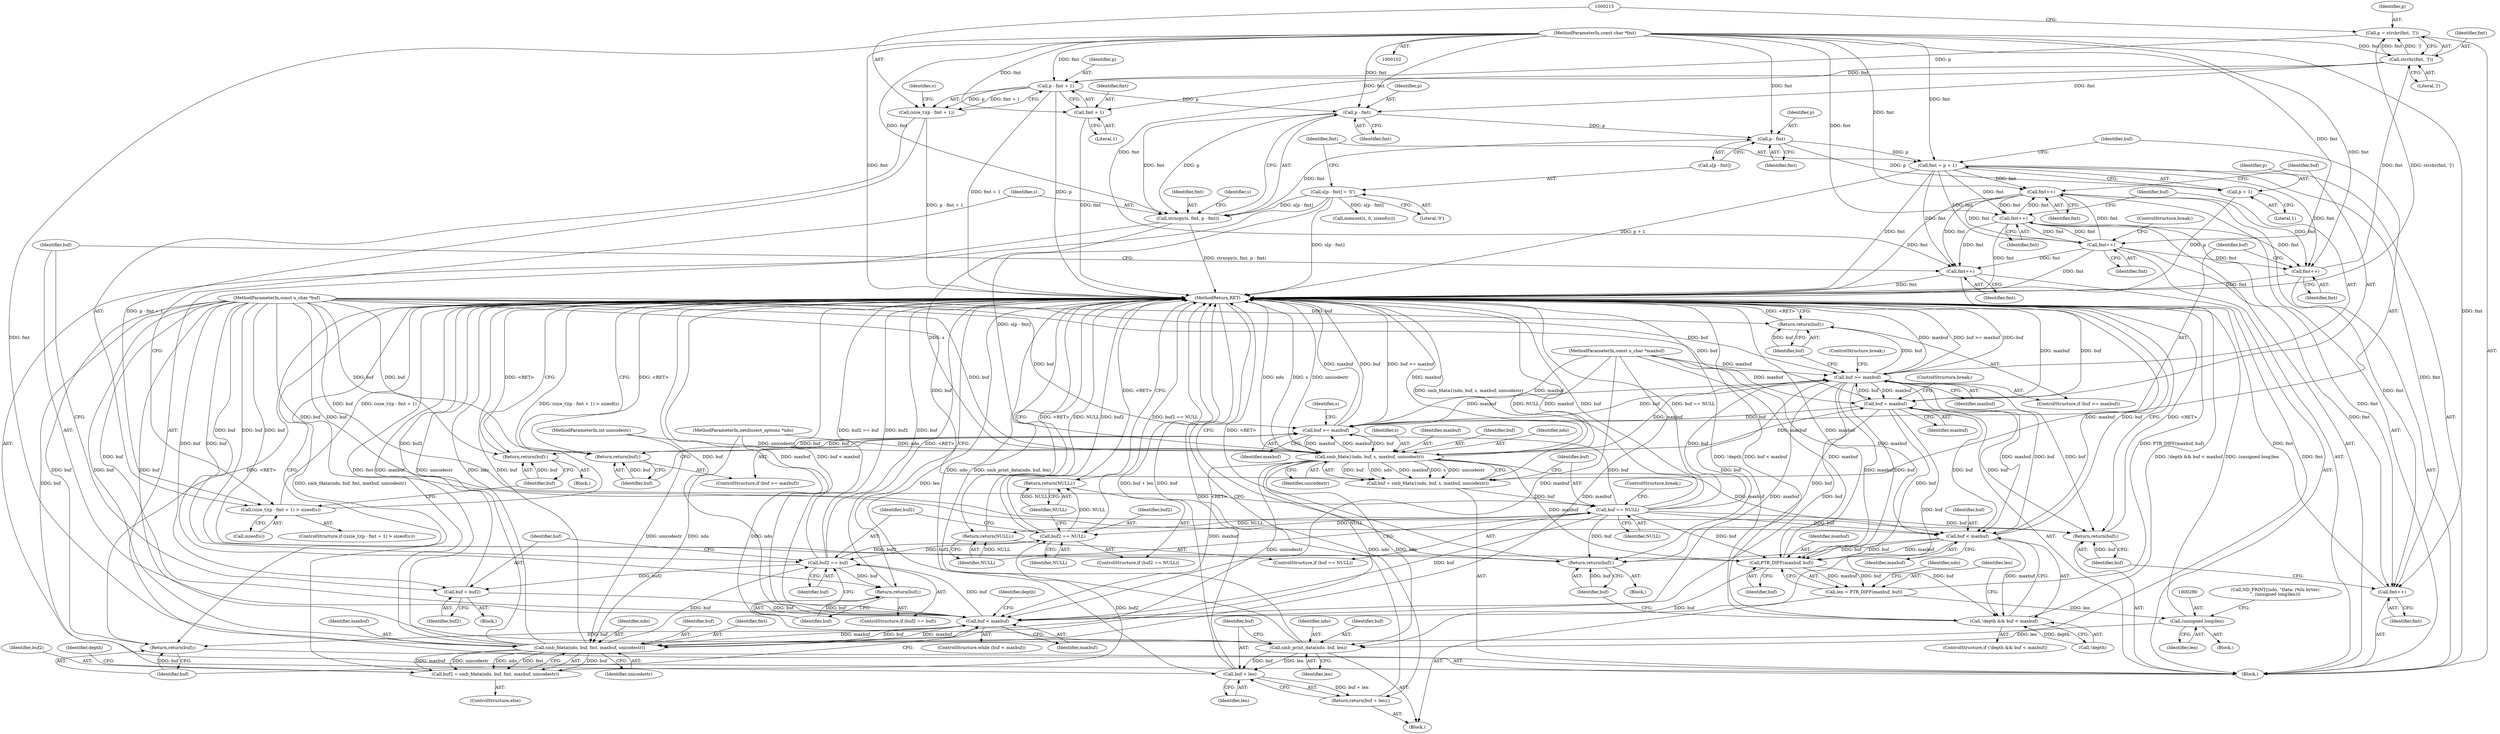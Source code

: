 digraph "0_tcpdump_24182d959f661327525a20d9a94c98a8ec016778@API" {
"1000207" [label="(Call,p = strchr(fmt, ']'))"];
"1000209" [label="(Call,strchr(fmt, ']'))"];
"1000194" [label="(Call,fmt++)"];
"1000181" [label="(Call,fmt++)"];
"1000171" [label="(Call,fmt++)"];
"1000239" [label="(Call,fmt = p + 1)"];
"1000235" [label="(Call,p - fmt)"];
"1000229" [label="(Call,p - fmt)"];
"1000216" [label="(Call,p - fmt + 1)"];
"1000207" [label="(Call,p = strchr(fmt, ']'))"];
"1000105" [label="(MethodParameterIn,const char *fmt)"];
"1000226" [label="(Call,strncpy(s, fmt, p - fmt))"];
"1000232" [label="(Call,s[p - fmt] = '\0')"];
"1000267" [label="(Call,fmt++)"];
"1000214" [label="(Call,(size_t)(p - fmt + 1))"];
"1000213" [label="(Call,(size_t)(p - fmt + 1) > sizeof(s))"];
"1000124" [label="(Call,fmt++)"];
"1000145" [label="(Call,smb_fdata(ndo, buf, fmt, maxbuf, unicodestr))"];
"1000127" [label="(Call,buf < maxbuf)"];
"1000160" [label="(Call,buf2 == buf)"];
"1000154" [label="(Call,buf2 == NULL)"];
"1000157" [label="(Return,return(NULL);)"];
"1000163" [label="(Return,return(buf);)"];
"1000165" [label="(Call,buf = buf2)"];
"1000168" [label="(Return,return(buf);)"];
"1000143" [label="(Call,buf2 = smb_fdata(ndo, buf, fmt, maxbuf, unicodestr))"];
"1000188" [label="(Call,fmt++)"];
"1000218" [label="(Call,fmt + 1)"];
"1000241" [label="(Call,p + 1)"];
"1000246" [label="(Call,smb_fdata1(ndo, buf, s, maxbuf, unicodestr))"];
"1000174" [label="(Call,buf >= maxbuf)"];
"1000177" [label="(Return,return(buf);)"];
"1000183" [label="(Call,buf = maxbuf)"];
"1000190" [label="(Return,return(buf);)"];
"1000197" [label="(Call,buf >= maxbuf)"];
"1000200" [label="(Return,return(buf);)"];
"1000224" [label="(Return,return(buf);)"];
"1000274" [label="(Call,buf < maxbuf)"];
"1000271" [label="(Call,!depth && buf < maxbuf)"];
"1000281" [label="(Call,PTR_DIFF(maxbuf, buf))"];
"1000279" [label="(Call,len = PTR_DIFF(maxbuf, buf))"];
"1000289" [label="(Call,(unsigned long)len)"];
"1000292" [label="(Call,smb_print_data(ndo, buf, len))"];
"1000297" [label="(Call,buf + len)"];
"1000296" [label="(Return,return(buf + len);)"];
"1000300" [label="(Return,return(buf);)"];
"1000244" [label="(Call,buf = smb_fdata1(ndo, buf, s, maxbuf, unicodestr))"];
"1000253" [label="(Call,buf == NULL)"];
"1000256" [label="(Return,return(NULL);)"];
"1000161" [label="(Identifier,buf2)"];
"1000191" [label="(Identifier,buf)"];
"1000296" [label="(Return,return(buf + len);)"];
"1000257" [label="(Identifier,NULL)"];
"1000217" [label="(Identifier,p)"];
"1000149" [label="(Identifier,maxbuf)"];
"1000284" [label="(Call,ND_PRINT((ndo, \"Data: (%lu bytes)\n\", (unsigned long)len)))"];
"1000153" [label="(ControlStructure,if (buf2 == NULL))"];
"1000297" [label="(Call,buf + len)"];
"1000194" [label="(Call,fmt++)"];
"1000255" [label="(Identifier,NULL)"];
"1000198" [label="(Identifier,buf)"];
"1000176" [label="(Identifier,maxbuf)"];
"1000146" [label="(Identifier,ndo)"];
"1000150" [label="(Identifier,unicodestr)"];
"1000144" [label="(Identifier,buf2)"];
"1000228" [label="(Identifier,fmt)"];
"1000145" [label="(Call,smb_fdata(ndo, buf, fmt, maxbuf, unicodestr))"];
"1000248" [label="(Identifier,buf)"];
"1000154" [label="(Call,buf2 == NULL)"];
"1000181" [label="(Call,fmt++)"];
"1000190" [label="(Return,return(buf);)"];
"1000126" [label="(ControlStructure,while (buf < maxbuf))"];
"1000147" [label="(Identifier,buf)"];
"1000299" [label="(Identifier,len)"];
"1000256" [label="(Return,return(NULL);)"];
"1000237" [label="(Identifier,fmt)"];
"1000133" [label="(Identifier,depth)"];
"1000213" [label="(Call,(size_t)(p - fmt + 1) > sizeof(s))"];
"1000227" [label="(Identifier,s)"];
"1000238" [label="(Literal,'\0')"];
"1000165" [label="(Call,buf = buf2)"];
"1000239" [label="(Call,fmt = p + 1)"];
"1000159" [label="(ControlStructure,if (buf2 == buf))"];
"1000183" [label="(Call,buf = maxbuf)"];
"1000244" [label="(Call,buf = smb_fdata1(ndo, buf, s, maxbuf, unicodestr))"];
"1000270" [label="(ControlStructure,if (!depth && buf < maxbuf))"];
"1000258" [label="(ControlStructure,break;)"];
"1000202" [label="(Call,memset(s, 0, sizeof(s)))"];
"1000251" [label="(Identifier,unicodestr)"];
"1000291" [label="(Identifier,len)"];
"1000216" [label="(Call,p - fmt + 1)"];
"1000219" [label="(Identifier,fmt)"];
"1000289" [label="(Call,(unsigned long)len)"];
"1000156" [label="(Identifier,NULL)"];
"1000177" [label="(Return,return(buf);)"];
"1000127" [label="(Call,buf < maxbuf)"];
"1000293" [label="(Identifier,ndo)"];
"1000224" [label="(Return,return(buf);)"];
"1000267" [label="(Call,fmt++)"];
"1000207" [label="(Call,p = strchr(fmt, ']'))"];
"1000277" [label="(Block,)"];
"1000167" [label="(Identifier,buf2)"];
"1000188" [label="(Call,fmt++)"];
"1000295" [label="(Identifier,len)"];
"1000124" [label="(Call,fmt++)"];
"1000199" [label="(Identifier,maxbuf)"];
"1000226" [label="(Call,strncpy(s, fmt, p - fmt))"];
"1000185" [label="(Identifier,maxbuf)"];
"1000242" [label="(Identifier,p)"];
"1000283" [label="(Identifier,buf)"];
"1000208" [label="(Identifier,p)"];
"1000171" [label="(Call,fmt++)"];
"1000230" [label="(Identifier,p)"];
"1000243" [label="(Literal,1)"];
"1000175" [label="(Identifier,buf)"];
"1000166" [label="(Identifier,buf)"];
"1000247" [label="(Identifier,ndo)"];
"1000249" [label="(Identifier,s)"];
"1000174" [label="(Call,buf >= maxbuf)"];
"1000212" [label="(ControlStructure,if ((size_t)(p - fmt + 1) > sizeof(s)))"];
"1000246" [label="(Call,smb_fdata1(ndo, buf, s, maxbuf, unicodestr))"];
"1000196" [label="(ControlStructure,if (buf >= maxbuf))"];
"1000225" [label="(Identifier,buf)"];
"1000125" [label="(Identifier,fmt)"];
"1000160" [label="(Call,buf2 == buf)"];
"1000302" [label="(MethodReturn,RET)"];
"1000195" [label="(Identifier,fmt)"];
"1000253" [label="(Call,buf == NULL)"];
"1000234" [label="(Identifier,s)"];
"1000182" [label="(Identifier,fmt)"];
"1000223" [label="(Block,)"];
"1000218" [label="(Call,fmt + 1)"];
"1000122" [label="(Block,)"];
"1000279" [label="(Call,len = PTR_DIFF(maxbuf, buf))"];
"1000179" [label="(ControlStructure,break;)"];
"1000250" [label="(Identifier,maxbuf)"];
"1000214" [label="(Call,(size_t)(p - fmt + 1))"];
"1000189" [label="(Identifier,fmt)"];
"1000280" [label="(Identifier,len)"];
"1000241" [label="(Call,p + 1)"];
"1000221" [label="(Call,sizeof(s))"];
"1000240" [label="(Identifier,fmt)"];
"1000129" [label="(Identifier,maxbuf)"];
"1000281" [label="(Call,PTR_DIFF(maxbuf, buf))"];
"1000148" [label="(Identifier,fmt)"];
"1000211" [label="(Literal,']')"];
"1000184" [label="(Identifier,buf)"];
"1000162" [label="(Identifier,buf)"];
"1000231" [label="(Identifier,fmt)"];
"1000142" [label="(ControlStructure,else)"];
"1000169" [label="(Identifier,buf)"];
"1000233" [label="(Call,s[p - fmt])"];
"1000301" [label="(Identifier,buf)"];
"1000143" [label="(Call,buf2 = smb_fdata(ndo, buf, fmt, maxbuf, unicodestr))"];
"1000282" [label="(Identifier,maxbuf)"];
"1000294" [label="(Identifier,buf)"];
"1000128" [label="(Identifier,buf)"];
"1000268" [label="(Identifier,fmt)"];
"1000235" [label="(Call,p - fmt)"];
"1000274" [label="(Call,buf < maxbuf)"];
"1000107" [label="(MethodParameterIn,int unicodestr)"];
"1000105" [label="(MethodParameterIn,const char *fmt)"];
"1000186" [label="(ControlStructure,break;)"];
"1000232" [label="(Call,s[p - fmt] = '\0')"];
"1000197" [label="(Call,buf >= maxbuf)"];
"1000164" [label="(Identifier,buf)"];
"1000210" [label="(Identifier,fmt)"];
"1000104" [label="(MethodParameterIn,const u_char *buf)"];
"1000275" [label="(Identifier,buf)"];
"1000229" [label="(Call,p - fmt)"];
"1000155" [label="(Identifier,buf2)"];
"1000203" [label="(Identifier,s)"];
"1000286" [label="(Identifier,ndo)"];
"1000254" [label="(Identifier,buf)"];
"1000163" [label="(Return,return(buf);)"];
"1000201" [label="(Identifier,buf)"];
"1000173" [label="(ControlStructure,if (buf >= maxbuf))"];
"1000245" [label="(Identifier,buf)"];
"1000236" [label="(Identifier,p)"];
"1000157" [label="(Return,return(NULL);)"];
"1000272" [label="(Call,!depth)"];
"1000271" [label="(Call,!depth && buf < maxbuf)"];
"1000300" [label="(Return,return(buf);)"];
"1000269" [label="(ControlStructure,break;)"];
"1000220" [label="(Literal,1)"];
"1000287" [label="(Block,)"];
"1000158" [label="(Identifier,NULL)"];
"1000298" [label="(Identifier,buf)"];
"1000200" [label="(Return,return(buf);)"];
"1000152" [label="(Identifier,depth)"];
"1000209" [label="(Call,strchr(fmt, ']'))"];
"1000106" [label="(MethodParameterIn,const u_char *maxbuf)"];
"1000292" [label="(Call,smb_print_data(ndo, buf, len))"];
"1000103" [label="(MethodParameterIn,netdissect_options *ndo)"];
"1000178" [label="(Identifier,buf)"];
"1000252" [label="(ControlStructure,if (buf == NULL))"];
"1000130" [label="(Block,)"];
"1000108" [label="(Block,)"];
"1000276" [label="(Identifier,maxbuf)"];
"1000168" [label="(Return,return(buf);)"];
"1000172" [label="(Identifier,fmt)"];
"1000222" [label="(Identifier,s)"];
"1000207" -> "1000122"  [label="AST: "];
"1000207" -> "1000209"  [label="CFG: "];
"1000208" -> "1000207"  [label="AST: "];
"1000209" -> "1000207"  [label="AST: "];
"1000215" -> "1000207"  [label="CFG: "];
"1000207" -> "1000302"  [label="DDG: strchr(fmt, ']')"];
"1000209" -> "1000207"  [label="DDG: fmt"];
"1000209" -> "1000207"  [label="DDG: ']'"];
"1000207" -> "1000216"  [label="DDG: p"];
"1000209" -> "1000211"  [label="CFG: "];
"1000210" -> "1000209"  [label="AST: "];
"1000211" -> "1000209"  [label="AST: "];
"1000194" -> "1000209"  [label="DDG: fmt"];
"1000105" -> "1000209"  [label="DDG: fmt"];
"1000209" -> "1000216"  [label="DDG: fmt"];
"1000209" -> "1000218"  [label="DDG: fmt"];
"1000209" -> "1000229"  [label="DDG: fmt"];
"1000194" -> "1000122"  [label="AST: "];
"1000194" -> "1000195"  [label="CFG: "];
"1000195" -> "1000194"  [label="AST: "];
"1000198" -> "1000194"  [label="CFG: "];
"1000194" -> "1000302"  [label="DDG: fmt"];
"1000181" -> "1000194"  [label="DDG: fmt"];
"1000171" -> "1000194"  [label="DDG: fmt"];
"1000239" -> "1000194"  [label="DDG: fmt"];
"1000267" -> "1000194"  [label="DDG: fmt"];
"1000105" -> "1000194"  [label="DDG: fmt"];
"1000181" -> "1000122"  [label="AST: "];
"1000181" -> "1000182"  [label="CFG: "];
"1000182" -> "1000181"  [label="AST: "];
"1000184" -> "1000181"  [label="CFG: "];
"1000181" -> "1000302"  [label="DDG: fmt"];
"1000181" -> "1000124"  [label="DDG: fmt"];
"1000181" -> "1000171"  [label="DDG: fmt"];
"1000171" -> "1000181"  [label="DDG: fmt"];
"1000239" -> "1000181"  [label="DDG: fmt"];
"1000267" -> "1000181"  [label="DDG: fmt"];
"1000105" -> "1000181"  [label="DDG: fmt"];
"1000181" -> "1000188"  [label="DDG: fmt"];
"1000181" -> "1000267"  [label="DDG: fmt"];
"1000171" -> "1000122"  [label="AST: "];
"1000171" -> "1000172"  [label="CFG: "];
"1000172" -> "1000171"  [label="AST: "];
"1000175" -> "1000171"  [label="CFG: "];
"1000171" -> "1000302"  [label="DDG: fmt"];
"1000171" -> "1000124"  [label="DDG: fmt"];
"1000239" -> "1000171"  [label="DDG: fmt"];
"1000267" -> "1000171"  [label="DDG: fmt"];
"1000105" -> "1000171"  [label="DDG: fmt"];
"1000171" -> "1000188"  [label="DDG: fmt"];
"1000171" -> "1000267"  [label="DDG: fmt"];
"1000239" -> "1000122"  [label="AST: "];
"1000239" -> "1000241"  [label="CFG: "];
"1000240" -> "1000239"  [label="AST: "];
"1000241" -> "1000239"  [label="AST: "];
"1000245" -> "1000239"  [label="CFG: "];
"1000239" -> "1000302"  [label="DDG: fmt"];
"1000239" -> "1000302"  [label="DDG: p + 1"];
"1000239" -> "1000124"  [label="DDG: fmt"];
"1000239" -> "1000188"  [label="DDG: fmt"];
"1000235" -> "1000239"  [label="DDG: p"];
"1000105" -> "1000239"  [label="DDG: fmt"];
"1000239" -> "1000267"  [label="DDG: fmt"];
"1000235" -> "1000233"  [label="AST: "];
"1000235" -> "1000237"  [label="CFG: "];
"1000236" -> "1000235"  [label="AST: "];
"1000237" -> "1000235"  [label="AST: "];
"1000233" -> "1000235"  [label="CFG: "];
"1000229" -> "1000235"  [label="DDG: p"];
"1000226" -> "1000235"  [label="DDG: fmt"];
"1000105" -> "1000235"  [label="DDG: fmt"];
"1000235" -> "1000241"  [label="DDG: p"];
"1000229" -> "1000226"  [label="AST: "];
"1000229" -> "1000231"  [label="CFG: "];
"1000230" -> "1000229"  [label="AST: "];
"1000231" -> "1000229"  [label="AST: "];
"1000226" -> "1000229"  [label="CFG: "];
"1000229" -> "1000226"  [label="DDG: fmt"];
"1000229" -> "1000226"  [label="DDG: p"];
"1000216" -> "1000229"  [label="DDG: p"];
"1000105" -> "1000229"  [label="DDG: fmt"];
"1000216" -> "1000214"  [label="AST: "];
"1000216" -> "1000218"  [label="CFG: "];
"1000217" -> "1000216"  [label="AST: "];
"1000218" -> "1000216"  [label="AST: "];
"1000214" -> "1000216"  [label="CFG: "];
"1000216" -> "1000302"  [label="DDG: p"];
"1000216" -> "1000302"  [label="DDG: fmt + 1"];
"1000216" -> "1000214"  [label="DDG: p"];
"1000216" -> "1000214"  [label="DDG: fmt + 1"];
"1000105" -> "1000216"  [label="DDG: fmt"];
"1000105" -> "1000102"  [label="AST: "];
"1000105" -> "1000302"  [label="DDG: fmt"];
"1000105" -> "1000124"  [label="DDG: fmt"];
"1000105" -> "1000145"  [label="DDG: fmt"];
"1000105" -> "1000188"  [label="DDG: fmt"];
"1000105" -> "1000218"  [label="DDG: fmt"];
"1000105" -> "1000226"  [label="DDG: fmt"];
"1000105" -> "1000267"  [label="DDG: fmt"];
"1000226" -> "1000122"  [label="AST: "];
"1000227" -> "1000226"  [label="AST: "];
"1000228" -> "1000226"  [label="AST: "];
"1000234" -> "1000226"  [label="CFG: "];
"1000226" -> "1000302"  [label="DDG: strncpy(s, fmt, p - fmt)"];
"1000232" -> "1000226"  [label="DDG: s[p - fmt]"];
"1000226" -> "1000246"  [label="DDG: s"];
"1000232" -> "1000122"  [label="AST: "];
"1000232" -> "1000238"  [label="CFG: "];
"1000233" -> "1000232"  [label="AST: "];
"1000238" -> "1000232"  [label="AST: "];
"1000240" -> "1000232"  [label="CFG: "];
"1000232" -> "1000302"  [label="DDG: s[p - fmt]"];
"1000232" -> "1000202"  [label="DDG: s[p - fmt]"];
"1000232" -> "1000246"  [label="DDG: s[p - fmt]"];
"1000267" -> "1000122"  [label="AST: "];
"1000267" -> "1000268"  [label="CFG: "];
"1000268" -> "1000267"  [label="AST: "];
"1000269" -> "1000267"  [label="CFG: "];
"1000267" -> "1000302"  [label="DDG: fmt"];
"1000267" -> "1000124"  [label="DDG: fmt"];
"1000267" -> "1000188"  [label="DDG: fmt"];
"1000214" -> "1000213"  [label="AST: "];
"1000215" -> "1000214"  [label="AST: "];
"1000222" -> "1000214"  [label="CFG: "];
"1000214" -> "1000302"  [label="DDG: p - fmt + 1"];
"1000214" -> "1000213"  [label="DDG: p - fmt + 1"];
"1000213" -> "1000212"  [label="AST: "];
"1000213" -> "1000221"  [label="CFG: "];
"1000221" -> "1000213"  [label="AST: "];
"1000225" -> "1000213"  [label="CFG: "];
"1000227" -> "1000213"  [label="CFG: "];
"1000213" -> "1000302"  [label="DDG: (size_t)(p - fmt + 1)"];
"1000213" -> "1000302"  [label="DDG: (size_t)(p - fmt + 1) > sizeof(s)"];
"1000124" -> "1000122"  [label="AST: "];
"1000124" -> "1000125"  [label="CFG: "];
"1000125" -> "1000124"  [label="AST: "];
"1000128" -> "1000124"  [label="CFG: "];
"1000124" -> "1000302"  [label="DDG: fmt"];
"1000124" -> "1000145"  [label="DDG: fmt"];
"1000145" -> "1000143"  [label="AST: "];
"1000145" -> "1000150"  [label="CFG: "];
"1000146" -> "1000145"  [label="AST: "];
"1000147" -> "1000145"  [label="AST: "];
"1000148" -> "1000145"  [label="AST: "];
"1000149" -> "1000145"  [label="AST: "];
"1000150" -> "1000145"  [label="AST: "];
"1000143" -> "1000145"  [label="CFG: "];
"1000145" -> "1000302"  [label="DDG: maxbuf"];
"1000145" -> "1000302"  [label="DDG: fmt"];
"1000145" -> "1000302"  [label="DDG: unicodestr"];
"1000145" -> "1000302"  [label="DDG: ndo"];
"1000145" -> "1000302"  [label="DDG: buf"];
"1000145" -> "1000127"  [label="DDG: maxbuf"];
"1000145" -> "1000143"  [label="DDG: buf"];
"1000145" -> "1000143"  [label="DDG: maxbuf"];
"1000145" -> "1000143"  [label="DDG: unicodestr"];
"1000145" -> "1000143"  [label="DDG: ndo"];
"1000145" -> "1000143"  [label="DDG: fmt"];
"1000246" -> "1000145"  [label="DDG: ndo"];
"1000246" -> "1000145"  [label="DDG: unicodestr"];
"1000103" -> "1000145"  [label="DDG: ndo"];
"1000127" -> "1000145"  [label="DDG: buf"];
"1000127" -> "1000145"  [label="DDG: maxbuf"];
"1000104" -> "1000145"  [label="DDG: buf"];
"1000106" -> "1000145"  [label="DDG: maxbuf"];
"1000107" -> "1000145"  [label="DDG: unicodestr"];
"1000145" -> "1000160"  [label="DDG: buf"];
"1000127" -> "1000126"  [label="AST: "];
"1000127" -> "1000129"  [label="CFG: "];
"1000128" -> "1000127"  [label="AST: "];
"1000129" -> "1000127"  [label="AST: "];
"1000133" -> "1000127"  [label="CFG: "];
"1000169" -> "1000127"  [label="CFG: "];
"1000127" -> "1000302"  [label="DDG: maxbuf"];
"1000127" -> "1000302"  [label="DDG: buf < maxbuf"];
"1000127" -> "1000302"  [label="DDG: buf"];
"1000253" -> "1000127"  [label="DDG: buf"];
"1000174" -> "1000127"  [label="DDG: buf"];
"1000174" -> "1000127"  [label="DDG: maxbuf"];
"1000165" -> "1000127"  [label="DDG: buf"];
"1000183" -> "1000127"  [label="DDG: buf"];
"1000104" -> "1000127"  [label="DDG: buf"];
"1000246" -> "1000127"  [label="DDG: maxbuf"];
"1000106" -> "1000127"  [label="DDG: maxbuf"];
"1000127" -> "1000160"  [label="DDG: buf"];
"1000127" -> "1000168"  [label="DDG: buf"];
"1000160" -> "1000159"  [label="AST: "];
"1000160" -> "1000162"  [label="CFG: "];
"1000161" -> "1000160"  [label="AST: "];
"1000162" -> "1000160"  [label="AST: "];
"1000164" -> "1000160"  [label="CFG: "];
"1000166" -> "1000160"  [label="CFG: "];
"1000160" -> "1000302"  [label="DDG: buf2 == buf"];
"1000160" -> "1000302"  [label="DDG: buf"];
"1000160" -> "1000302"  [label="DDG: buf2"];
"1000160" -> "1000154"  [label="DDG: buf2"];
"1000154" -> "1000160"  [label="DDG: buf2"];
"1000104" -> "1000160"  [label="DDG: buf"];
"1000160" -> "1000163"  [label="DDG: buf"];
"1000160" -> "1000165"  [label="DDG: buf2"];
"1000154" -> "1000153"  [label="AST: "];
"1000154" -> "1000156"  [label="CFG: "];
"1000155" -> "1000154"  [label="AST: "];
"1000156" -> "1000154"  [label="AST: "];
"1000158" -> "1000154"  [label="CFG: "];
"1000161" -> "1000154"  [label="CFG: "];
"1000154" -> "1000302"  [label="DDG: buf2"];
"1000154" -> "1000302"  [label="DDG: buf2 == NULL"];
"1000154" -> "1000302"  [label="DDG: NULL"];
"1000143" -> "1000154"  [label="DDG: buf2"];
"1000253" -> "1000154"  [label="DDG: NULL"];
"1000154" -> "1000157"  [label="DDG: NULL"];
"1000157" -> "1000153"  [label="AST: "];
"1000157" -> "1000158"  [label="CFG: "];
"1000158" -> "1000157"  [label="AST: "];
"1000302" -> "1000157"  [label="CFG: "];
"1000157" -> "1000302"  [label="DDG: <RET>"];
"1000158" -> "1000157"  [label="DDG: NULL"];
"1000163" -> "1000159"  [label="AST: "];
"1000163" -> "1000164"  [label="CFG: "];
"1000164" -> "1000163"  [label="AST: "];
"1000302" -> "1000163"  [label="CFG: "];
"1000163" -> "1000302"  [label="DDG: <RET>"];
"1000164" -> "1000163"  [label="DDG: buf"];
"1000104" -> "1000163"  [label="DDG: buf"];
"1000165" -> "1000130"  [label="AST: "];
"1000165" -> "1000167"  [label="CFG: "];
"1000166" -> "1000165"  [label="AST: "];
"1000167" -> "1000165"  [label="AST: "];
"1000128" -> "1000165"  [label="CFG: "];
"1000165" -> "1000302"  [label="DDG: buf2"];
"1000104" -> "1000165"  [label="DDG: buf"];
"1000168" -> "1000122"  [label="AST: "];
"1000168" -> "1000169"  [label="CFG: "];
"1000169" -> "1000168"  [label="AST: "];
"1000302" -> "1000168"  [label="CFG: "];
"1000168" -> "1000302"  [label="DDG: <RET>"];
"1000169" -> "1000168"  [label="DDG: buf"];
"1000104" -> "1000168"  [label="DDG: buf"];
"1000143" -> "1000142"  [label="AST: "];
"1000144" -> "1000143"  [label="AST: "];
"1000152" -> "1000143"  [label="CFG: "];
"1000143" -> "1000302"  [label="DDG: smb_fdata(ndo, buf, fmt, maxbuf, unicodestr)"];
"1000188" -> "1000122"  [label="AST: "];
"1000188" -> "1000189"  [label="CFG: "];
"1000189" -> "1000188"  [label="AST: "];
"1000191" -> "1000188"  [label="CFG: "];
"1000188" -> "1000302"  [label="DDG: fmt"];
"1000218" -> "1000220"  [label="CFG: "];
"1000219" -> "1000218"  [label="AST: "];
"1000220" -> "1000218"  [label="AST: "];
"1000218" -> "1000302"  [label="DDG: fmt"];
"1000241" -> "1000243"  [label="CFG: "];
"1000242" -> "1000241"  [label="AST: "];
"1000243" -> "1000241"  [label="AST: "];
"1000241" -> "1000302"  [label="DDG: p"];
"1000246" -> "1000244"  [label="AST: "];
"1000246" -> "1000251"  [label="CFG: "];
"1000247" -> "1000246"  [label="AST: "];
"1000248" -> "1000246"  [label="AST: "];
"1000249" -> "1000246"  [label="AST: "];
"1000250" -> "1000246"  [label="AST: "];
"1000251" -> "1000246"  [label="AST: "];
"1000244" -> "1000246"  [label="CFG: "];
"1000246" -> "1000302"  [label="DDG: unicodestr"];
"1000246" -> "1000302"  [label="DDG: maxbuf"];
"1000246" -> "1000302"  [label="DDG: ndo"];
"1000246" -> "1000302"  [label="DDG: s"];
"1000246" -> "1000174"  [label="DDG: maxbuf"];
"1000246" -> "1000183"  [label="DDG: maxbuf"];
"1000246" -> "1000197"  [label="DDG: maxbuf"];
"1000246" -> "1000244"  [label="DDG: buf"];
"1000246" -> "1000244"  [label="DDG: ndo"];
"1000246" -> "1000244"  [label="DDG: maxbuf"];
"1000246" -> "1000244"  [label="DDG: s"];
"1000246" -> "1000244"  [label="DDG: unicodestr"];
"1000103" -> "1000246"  [label="DDG: ndo"];
"1000197" -> "1000246"  [label="DDG: buf"];
"1000197" -> "1000246"  [label="DDG: maxbuf"];
"1000104" -> "1000246"  [label="DDG: buf"];
"1000106" -> "1000246"  [label="DDG: maxbuf"];
"1000107" -> "1000246"  [label="DDG: unicodestr"];
"1000246" -> "1000274"  [label="DDG: maxbuf"];
"1000246" -> "1000281"  [label="DDG: maxbuf"];
"1000246" -> "1000292"  [label="DDG: ndo"];
"1000174" -> "1000173"  [label="AST: "];
"1000174" -> "1000176"  [label="CFG: "];
"1000175" -> "1000174"  [label="AST: "];
"1000176" -> "1000174"  [label="AST: "];
"1000178" -> "1000174"  [label="CFG: "];
"1000179" -> "1000174"  [label="CFG: "];
"1000174" -> "1000302"  [label="DDG: maxbuf"];
"1000174" -> "1000302"  [label="DDG: buf >= maxbuf"];
"1000174" -> "1000302"  [label="DDG: buf"];
"1000253" -> "1000174"  [label="DDG: buf"];
"1000183" -> "1000174"  [label="DDG: buf"];
"1000104" -> "1000174"  [label="DDG: buf"];
"1000106" -> "1000174"  [label="DDG: maxbuf"];
"1000174" -> "1000177"  [label="DDG: buf"];
"1000174" -> "1000183"  [label="DDG: maxbuf"];
"1000174" -> "1000190"  [label="DDG: buf"];
"1000174" -> "1000197"  [label="DDG: buf"];
"1000174" -> "1000197"  [label="DDG: maxbuf"];
"1000174" -> "1000274"  [label="DDG: buf"];
"1000174" -> "1000274"  [label="DDG: maxbuf"];
"1000174" -> "1000281"  [label="DDG: maxbuf"];
"1000174" -> "1000281"  [label="DDG: buf"];
"1000174" -> "1000300"  [label="DDG: buf"];
"1000177" -> "1000173"  [label="AST: "];
"1000177" -> "1000178"  [label="CFG: "];
"1000178" -> "1000177"  [label="AST: "];
"1000302" -> "1000177"  [label="CFG: "];
"1000177" -> "1000302"  [label="DDG: <RET>"];
"1000178" -> "1000177"  [label="DDG: buf"];
"1000104" -> "1000177"  [label="DDG: buf"];
"1000183" -> "1000122"  [label="AST: "];
"1000183" -> "1000185"  [label="CFG: "];
"1000184" -> "1000183"  [label="AST: "];
"1000185" -> "1000183"  [label="AST: "];
"1000186" -> "1000183"  [label="CFG: "];
"1000183" -> "1000302"  [label="DDG: maxbuf"];
"1000183" -> "1000302"  [label="DDG: buf"];
"1000106" -> "1000183"  [label="DDG: maxbuf"];
"1000104" -> "1000183"  [label="DDG: buf"];
"1000183" -> "1000190"  [label="DDG: buf"];
"1000183" -> "1000197"  [label="DDG: buf"];
"1000183" -> "1000274"  [label="DDG: buf"];
"1000183" -> "1000281"  [label="DDG: buf"];
"1000183" -> "1000300"  [label="DDG: buf"];
"1000190" -> "1000122"  [label="AST: "];
"1000190" -> "1000191"  [label="CFG: "];
"1000191" -> "1000190"  [label="AST: "];
"1000302" -> "1000190"  [label="CFG: "];
"1000190" -> "1000302"  [label="DDG: <RET>"];
"1000191" -> "1000190"  [label="DDG: buf"];
"1000253" -> "1000190"  [label="DDG: buf"];
"1000104" -> "1000190"  [label="DDG: buf"];
"1000197" -> "1000196"  [label="AST: "];
"1000197" -> "1000199"  [label="CFG: "];
"1000198" -> "1000197"  [label="AST: "];
"1000199" -> "1000197"  [label="AST: "];
"1000201" -> "1000197"  [label="CFG: "];
"1000203" -> "1000197"  [label="CFG: "];
"1000197" -> "1000302"  [label="DDG: buf >= maxbuf"];
"1000197" -> "1000302"  [label="DDG: maxbuf"];
"1000197" -> "1000302"  [label="DDG: buf"];
"1000253" -> "1000197"  [label="DDG: buf"];
"1000104" -> "1000197"  [label="DDG: buf"];
"1000106" -> "1000197"  [label="DDG: maxbuf"];
"1000197" -> "1000200"  [label="DDG: buf"];
"1000197" -> "1000224"  [label="DDG: buf"];
"1000200" -> "1000196"  [label="AST: "];
"1000200" -> "1000201"  [label="CFG: "];
"1000201" -> "1000200"  [label="AST: "];
"1000302" -> "1000200"  [label="CFG: "];
"1000200" -> "1000302"  [label="DDG: <RET>"];
"1000201" -> "1000200"  [label="DDG: buf"];
"1000104" -> "1000200"  [label="DDG: buf"];
"1000224" -> "1000223"  [label="AST: "];
"1000224" -> "1000225"  [label="CFG: "];
"1000225" -> "1000224"  [label="AST: "];
"1000302" -> "1000224"  [label="CFG: "];
"1000224" -> "1000302"  [label="DDG: <RET>"];
"1000225" -> "1000224"  [label="DDG: buf"];
"1000104" -> "1000224"  [label="DDG: buf"];
"1000274" -> "1000271"  [label="AST: "];
"1000274" -> "1000276"  [label="CFG: "];
"1000275" -> "1000274"  [label="AST: "];
"1000276" -> "1000274"  [label="AST: "];
"1000271" -> "1000274"  [label="CFG: "];
"1000274" -> "1000302"  [label="DDG: maxbuf"];
"1000274" -> "1000302"  [label="DDG: buf"];
"1000274" -> "1000271"  [label="DDG: buf"];
"1000274" -> "1000271"  [label="DDG: maxbuf"];
"1000253" -> "1000274"  [label="DDG: buf"];
"1000104" -> "1000274"  [label="DDG: buf"];
"1000106" -> "1000274"  [label="DDG: maxbuf"];
"1000274" -> "1000281"  [label="DDG: maxbuf"];
"1000274" -> "1000281"  [label="DDG: buf"];
"1000274" -> "1000300"  [label="DDG: buf"];
"1000271" -> "1000270"  [label="AST: "];
"1000271" -> "1000272"  [label="CFG: "];
"1000272" -> "1000271"  [label="AST: "];
"1000280" -> "1000271"  [label="CFG: "];
"1000301" -> "1000271"  [label="CFG: "];
"1000271" -> "1000302"  [label="DDG: buf < maxbuf"];
"1000271" -> "1000302"  [label="DDG: !depth"];
"1000271" -> "1000302"  [label="DDG: !depth && buf < maxbuf"];
"1000272" -> "1000271"  [label="DDG: depth"];
"1000281" -> "1000279"  [label="AST: "];
"1000281" -> "1000283"  [label="CFG: "];
"1000282" -> "1000281"  [label="AST: "];
"1000283" -> "1000281"  [label="AST: "];
"1000279" -> "1000281"  [label="CFG: "];
"1000281" -> "1000302"  [label="DDG: maxbuf"];
"1000281" -> "1000279"  [label="DDG: maxbuf"];
"1000281" -> "1000279"  [label="DDG: buf"];
"1000106" -> "1000281"  [label="DDG: maxbuf"];
"1000253" -> "1000281"  [label="DDG: buf"];
"1000104" -> "1000281"  [label="DDG: buf"];
"1000281" -> "1000292"  [label="DDG: buf"];
"1000279" -> "1000277"  [label="AST: "];
"1000280" -> "1000279"  [label="AST: "];
"1000286" -> "1000279"  [label="CFG: "];
"1000279" -> "1000302"  [label="DDG: PTR_DIFF(maxbuf, buf)"];
"1000279" -> "1000289"  [label="DDG: len"];
"1000289" -> "1000287"  [label="AST: "];
"1000289" -> "1000291"  [label="CFG: "];
"1000290" -> "1000289"  [label="AST: "];
"1000291" -> "1000289"  [label="AST: "];
"1000284" -> "1000289"  [label="CFG: "];
"1000289" -> "1000302"  [label="DDG: (unsigned long)len"];
"1000289" -> "1000292"  [label="DDG: len"];
"1000292" -> "1000277"  [label="AST: "];
"1000292" -> "1000295"  [label="CFG: "];
"1000293" -> "1000292"  [label="AST: "];
"1000294" -> "1000292"  [label="AST: "];
"1000295" -> "1000292"  [label="AST: "];
"1000298" -> "1000292"  [label="CFG: "];
"1000292" -> "1000302"  [label="DDG: smb_print_data(ndo, buf, len)"];
"1000292" -> "1000302"  [label="DDG: ndo"];
"1000103" -> "1000292"  [label="DDG: ndo"];
"1000104" -> "1000292"  [label="DDG: buf"];
"1000292" -> "1000297"  [label="DDG: buf"];
"1000292" -> "1000297"  [label="DDG: len"];
"1000297" -> "1000296"  [label="AST: "];
"1000297" -> "1000299"  [label="CFG: "];
"1000298" -> "1000297"  [label="AST: "];
"1000299" -> "1000297"  [label="AST: "];
"1000296" -> "1000297"  [label="CFG: "];
"1000297" -> "1000302"  [label="DDG: buf"];
"1000297" -> "1000302"  [label="DDG: len"];
"1000297" -> "1000302"  [label="DDG: buf + len"];
"1000297" -> "1000296"  [label="DDG: buf + len"];
"1000104" -> "1000297"  [label="DDG: buf"];
"1000296" -> "1000277"  [label="AST: "];
"1000302" -> "1000296"  [label="CFG: "];
"1000296" -> "1000302"  [label="DDG: <RET>"];
"1000300" -> "1000108"  [label="AST: "];
"1000300" -> "1000301"  [label="CFG: "];
"1000301" -> "1000300"  [label="AST: "];
"1000302" -> "1000300"  [label="CFG: "];
"1000300" -> "1000302"  [label="DDG: <RET>"];
"1000301" -> "1000300"  [label="DDG: buf"];
"1000253" -> "1000300"  [label="DDG: buf"];
"1000104" -> "1000300"  [label="DDG: buf"];
"1000244" -> "1000122"  [label="AST: "];
"1000245" -> "1000244"  [label="AST: "];
"1000254" -> "1000244"  [label="CFG: "];
"1000244" -> "1000302"  [label="DDG: smb_fdata1(ndo, buf, s, maxbuf, unicodestr)"];
"1000104" -> "1000244"  [label="DDG: buf"];
"1000244" -> "1000253"  [label="DDG: buf"];
"1000253" -> "1000252"  [label="AST: "];
"1000253" -> "1000255"  [label="CFG: "];
"1000254" -> "1000253"  [label="AST: "];
"1000255" -> "1000253"  [label="AST: "];
"1000257" -> "1000253"  [label="CFG: "];
"1000258" -> "1000253"  [label="CFG: "];
"1000253" -> "1000302"  [label="DDG: buf == NULL"];
"1000253" -> "1000302"  [label="DDG: NULL"];
"1000253" -> "1000302"  [label="DDG: buf"];
"1000104" -> "1000253"  [label="DDG: buf"];
"1000253" -> "1000256"  [label="DDG: NULL"];
"1000256" -> "1000252"  [label="AST: "];
"1000256" -> "1000257"  [label="CFG: "];
"1000257" -> "1000256"  [label="AST: "];
"1000302" -> "1000256"  [label="CFG: "];
"1000256" -> "1000302"  [label="DDG: <RET>"];
"1000257" -> "1000256"  [label="DDG: NULL"];
}
